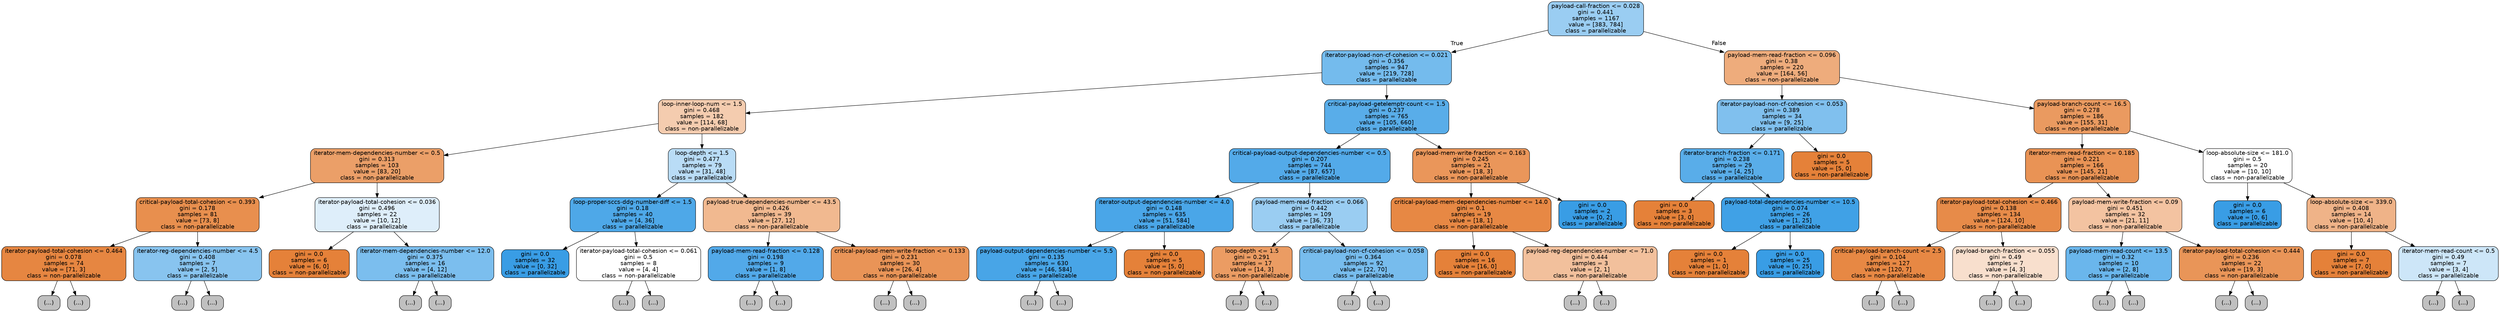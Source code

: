 digraph Tree {
node [shape=box, style="filled, rounded", color="black", fontname=helvetica] ;
edge [fontname=helvetica] ;
0 [label="payload-call-fraction <= 0.028\ngini = 0.441\nsamples = 1167\nvalue = [383, 784]\nclass = parallelizable", fillcolor="#399de582"] ;
1 [label="iterator-payload-non-cf-cohesion <= 0.021\ngini = 0.356\nsamples = 947\nvalue = [219, 728]\nclass = parallelizable", fillcolor="#399de5b2"] ;
0 -> 1 [labeldistance=2.5, labelangle=45, headlabel="True"] ;
2 [label="loop-inner-loop-num <= 1.5\ngini = 0.468\nsamples = 182\nvalue = [114, 68]\nclass = non-parallelizable", fillcolor="#e5813967"] ;
1 -> 2 ;
3 [label="iterator-mem-dependencies-number <= 0.5\ngini = 0.313\nsamples = 103\nvalue = [83, 20]\nclass = non-parallelizable", fillcolor="#e58139c2"] ;
2 -> 3 ;
4 [label="critical-payload-total-cohesion <= 0.393\ngini = 0.178\nsamples = 81\nvalue = [73, 8]\nclass = non-parallelizable", fillcolor="#e58139e3"] ;
3 -> 4 ;
5 [label="iterator-payload-total-cohesion <= 0.464\ngini = 0.078\nsamples = 74\nvalue = [71, 3]\nclass = non-parallelizable", fillcolor="#e58139f4"] ;
4 -> 5 ;
6 [label="(...)", fillcolor="#C0C0C0"] ;
5 -> 6 ;
9 [label="(...)", fillcolor="#C0C0C0"] ;
5 -> 9 ;
10 [label="iterator-reg-dependencies-number <= 4.5\ngini = 0.408\nsamples = 7\nvalue = [2, 5]\nclass = parallelizable", fillcolor="#399de599"] ;
4 -> 10 ;
11 [label="(...)", fillcolor="#C0C0C0"] ;
10 -> 11 ;
14 [label="(...)", fillcolor="#C0C0C0"] ;
10 -> 14 ;
15 [label="iterator-payload-total-cohesion <= 0.036\ngini = 0.496\nsamples = 22\nvalue = [10, 12]\nclass = parallelizable", fillcolor="#399de52a"] ;
3 -> 15 ;
16 [label="gini = 0.0\nsamples = 6\nvalue = [6, 0]\nclass = non-parallelizable", fillcolor="#e58139ff"] ;
15 -> 16 ;
17 [label="iterator-mem-dependencies-number <= 12.0\ngini = 0.375\nsamples = 16\nvalue = [4, 12]\nclass = parallelizable", fillcolor="#399de5aa"] ;
15 -> 17 ;
18 [label="(...)", fillcolor="#C0C0C0"] ;
17 -> 18 ;
23 [label="(...)", fillcolor="#C0C0C0"] ;
17 -> 23 ;
26 [label="loop-depth <= 1.5\ngini = 0.477\nsamples = 79\nvalue = [31, 48]\nclass = parallelizable", fillcolor="#399de55a"] ;
2 -> 26 ;
27 [label="loop-proper-sccs-ddg-number-diff <= 1.5\ngini = 0.18\nsamples = 40\nvalue = [4, 36]\nclass = parallelizable", fillcolor="#399de5e3"] ;
26 -> 27 ;
28 [label="gini = 0.0\nsamples = 32\nvalue = [0, 32]\nclass = parallelizable", fillcolor="#399de5ff"] ;
27 -> 28 ;
29 [label="iterator-payload-total-cohesion <= 0.061\ngini = 0.5\nsamples = 8\nvalue = [4, 4]\nclass = non-parallelizable", fillcolor="#e5813900"] ;
27 -> 29 ;
30 [label="(...)", fillcolor="#C0C0C0"] ;
29 -> 30 ;
31 [label="(...)", fillcolor="#C0C0C0"] ;
29 -> 31 ;
34 [label="payload-true-dependencies-number <= 43.5\ngini = 0.426\nsamples = 39\nvalue = [27, 12]\nclass = non-parallelizable", fillcolor="#e581398e"] ;
26 -> 34 ;
35 [label="payload-mem-read-fraction <= 0.128\ngini = 0.198\nsamples = 9\nvalue = [1, 8]\nclass = parallelizable", fillcolor="#399de5df"] ;
34 -> 35 ;
36 [label="(...)", fillcolor="#C0C0C0"] ;
35 -> 36 ;
37 [label="(...)", fillcolor="#C0C0C0"] ;
35 -> 37 ;
38 [label="critical-payload-mem-write-fraction <= 0.133\ngini = 0.231\nsamples = 30\nvalue = [26, 4]\nclass = non-parallelizable", fillcolor="#e58139d8"] ;
34 -> 38 ;
39 [label="(...)", fillcolor="#C0C0C0"] ;
38 -> 39 ;
46 [label="(...)", fillcolor="#C0C0C0"] ;
38 -> 46 ;
47 [label="critical-payload-getelemptr-count <= 1.5\ngini = 0.237\nsamples = 765\nvalue = [105, 660]\nclass = parallelizable", fillcolor="#399de5d6"] ;
1 -> 47 ;
48 [label="critical-payload-output-dependencies-number <= 0.5\ngini = 0.207\nsamples = 744\nvalue = [87, 657]\nclass = parallelizable", fillcolor="#399de5dd"] ;
47 -> 48 ;
49 [label="iterator-output-dependencies-number <= 4.0\ngini = 0.148\nsamples = 635\nvalue = [51, 584]\nclass = parallelizable", fillcolor="#399de5e9"] ;
48 -> 49 ;
50 [label="payload-output-dependencies-number <= 5.5\ngini = 0.135\nsamples = 630\nvalue = [46, 584]\nclass = parallelizable", fillcolor="#399de5eb"] ;
49 -> 50 ;
51 [label="(...)", fillcolor="#C0C0C0"] ;
50 -> 51 ;
112 [label="(...)", fillcolor="#C0C0C0"] ;
50 -> 112 ;
129 [label="gini = 0.0\nsamples = 5\nvalue = [5, 0]\nclass = non-parallelizable", fillcolor="#e58139ff"] ;
49 -> 129 ;
130 [label="payload-mem-read-fraction <= 0.066\ngini = 0.442\nsamples = 109\nvalue = [36, 73]\nclass = parallelizable", fillcolor="#399de581"] ;
48 -> 130 ;
131 [label="loop-depth <= 1.5\ngini = 0.291\nsamples = 17\nvalue = [14, 3]\nclass = non-parallelizable", fillcolor="#e58139c8"] ;
130 -> 131 ;
132 [label="(...)", fillcolor="#C0C0C0"] ;
131 -> 132 ;
133 [label="(...)", fillcolor="#C0C0C0"] ;
131 -> 133 ;
134 [label="critical-payload-non-cf-cohesion <= 0.058\ngini = 0.364\nsamples = 92\nvalue = [22, 70]\nclass = parallelizable", fillcolor="#399de5af"] ;
130 -> 134 ;
135 [label="(...)", fillcolor="#C0C0C0"] ;
134 -> 135 ;
136 [label="(...)", fillcolor="#C0C0C0"] ;
134 -> 136 ;
167 [label="payload-mem-write-fraction <= 0.163\ngini = 0.245\nsamples = 21\nvalue = [18, 3]\nclass = non-parallelizable", fillcolor="#e58139d4"] ;
47 -> 167 ;
168 [label="critical-payload-mem-dependencies-number <= 14.0\ngini = 0.1\nsamples = 19\nvalue = [18, 1]\nclass = non-parallelizable", fillcolor="#e58139f1"] ;
167 -> 168 ;
169 [label="gini = 0.0\nsamples = 16\nvalue = [16, 0]\nclass = non-parallelizable", fillcolor="#e58139ff"] ;
168 -> 169 ;
170 [label="payload-reg-dependencies-number <= 71.0\ngini = 0.444\nsamples = 3\nvalue = [2, 1]\nclass = non-parallelizable", fillcolor="#e581397f"] ;
168 -> 170 ;
171 [label="(...)", fillcolor="#C0C0C0"] ;
170 -> 171 ;
172 [label="(...)", fillcolor="#C0C0C0"] ;
170 -> 172 ;
173 [label="gini = 0.0\nsamples = 2\nvalue = [0, 2]\nclass = parallelizable", fillcolor="#399de5ff"] ;
167 -> 173 ;
174 [label="payload-mem-read-fraction <= 0.096\ngini = 0.38\nsamples = 220\nvalue = [164, 56]\nclass = non-parallelizable", fillcolor="#e58139a8"] ;
0 -> 174 [labeldistance=2.5, labelangle=-45, headlabel="False"] ;
175 [label="iterator-payload-non-cf-cohesion <= 0.053\ngini = 0.389\nsamples = 34\nvalue = [9, 25]\nclass = parallelizable", fillcolor="#399de5a3"] ;
174 -> 175 ;
176 [label="iterator-branch-fraction <= 0.171\ngini = 0.238\nsamples = 29\nvalue = [4, 25]\nclass = parallelizable", fillcolor="#399de5d6"] ;
175 -> 176 ;
177 [label="gini = 0.0\nsamples = 3\nvalue = [3, 0]\nclass = non-parallelizable", fillcolor="#e58139ff"] ;
176 -> 177 ;
178 [label="payload-total-dependencies-number <= 10.5\ngini = 0.074\nsamples = 26\nvalue = [1, 25]\nclass = parallelizable", fillcolor="#399de5f5"] ;
176 -> 178 ;
179 [label="gini = 0.0\nsamples = 1\nvalue = [1, 0]\nclass = non-parallelizable", fillcolor="#e58139ff"] ;
178 -> 179 ;
180 [label="gini = 0.0\nsamples = 25\nvalue = [0, 25]\nclass = parallelizable", fillcolor="#399de5ff"] ;
178 -> 180 ;
181 [label="gini = 0.0\nsamples = 5\nvalue = [5, 0]\nclass = non-parallelizable", fillcolor="#e58139ff"] ;
175 -> 181 ;
182 [label="payload-branch-count <= 16.5\ngini = 0.278\nsamples = 186\nvalue = [155, 31]\nclass = non-parallelizable", fillcolor="#e58139cc"] ;
174 -> 182 ;
183 [label="iterator-mem-read-fraction <= 0.185\ngini = 0.221\nsamples = 166\nvalue = [145, 21]\nclass = non-parallelizable", fillcolor="#e58139da"] ;
182 -> 183 ;
184 [label="iterator-payload-total-cohesion <= 0.466\ngini = 0.138\nsamples = 134\nvalue = [124, 10]\nclass = non-parallelizable", fillcolor="#e58139ea"] ;
183 -> 184 ;
185 [label="critical-payload-branch-count <= 2.5\ngini = 0.104\nsamples = 127\nvalue = [120, 7]\nclass = non-parallelizable", fillcolor="#e58139f0"] ;
184 -> 185 ;
186 [label="(...)", fillcolor="#C0C0C0"] ;
185 -> 186 ;
203 [label="(...)", fillcolor="#C0C0C0"] ;
185 -> 203 ;
204 [label="payload-branch-fraction <= 0.055\ngini = 0.49\nsamples = 7\nvalue = [4, 3]\nclass = non-parallelizable", fillcolor="#e5813940"] ;
184 -> 204 ;
205 [label="(...)", fillcolor="#C0C0C0"] ;
204 -> 205 ;
206 [label="(...)", fillcolor="#C0C0C0"] ;
204 -> 206 ;
209 [label="payload-mem-write-fraction <= 0.09\ngini = 0.451\nsamples = 32\nvalue = [21, 11]\nclass = non-parallelizable", fillcolor="#e5813979"] ;
183 -> 209 ;
210 [label="payload-mem-read-count <= 13.5\ngini = 0.32\nsamples = 10\nvalue = [2, 8]\nclass = parallelizable", fillcolor="#399de5bf"] ;
209 -> 210 ;
211 [label="(...)", fillcolor="#C0C0C0"] ;
210 -> 211 ;
214 [label="(...)", fillcolor="#C0C0C0"] ;
210 -> 214 ;
215 [label="iterator-payload-total-cohesion <= 0.444\ngini = 0.236\nsamples = 22\nvalue = [19, 3]\nclass = non-parallelizable", fillcolor="#e58139d7"] ;
209 -> 215 ;
216 [label="(...)", fillcolor="#C0C0C0"] ;
215 -> 216 ;
219 [label="(...)", fillcolor="#C0C0C0"] ;
215 -> 219 ;
220 [label="loop-absolute-size <= 181.0\ngini = 0.5\nsamples = 20\nvalue = [10, 10]\nclass = non-parallelizable", fillcolor="#e5813900"] ;
182 -> 220 ;
221 [label="gini = 0.0\nsamples = 6\nvalue = [0, 6]\nclass = parallelizable", fillcolor="#399de5ff"] ;
220 -> 221 ;
222 [label="loop-absolute-size <= 339.0\ngini = 0.408\nsamples = 14\nvalue = [10, 4]\nclass = non-parallelizable", fillcolor="#e5813999"] ;
220 -> 222 ;
223 [label="gini = 0.0\nsamples = 7\nvalue = [7, 0]\nclass = non-parallelizable", fillcolor="#e58139ff"] ;
222 -> 223 ;
224 [label="iterator-mem-read-count <= 0.5\ngini = 0.49\nsamples = 7\nvalue = [3, 4]\nclass = parallelizable", fillcolor="#399de540"] ;
222 -> 224 ;
225 [label="(...)", fillcolor="#C0C0C0"] ;
224 -> 225 ;
226 [label="(...)", fillcolor="#C0C0C0"] ;
224 -> 226 ;
}